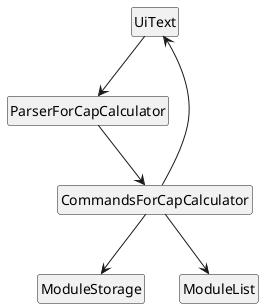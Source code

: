 @startuml

hide members
hide circle

class UiText
class ParserForCapCalculator
class CommandsForCapCalculator
class ModuleStorage
class ModuleList

UiText--> ParserForCapCalculator
ParserForCapCalculator --> CommandsForCapCalculator
CommandsForCapCalculator --> UiText
CommandsForCapCalculator --> ModuleList
CommandsForCapCalculator --> ModuleStorage

@enduml